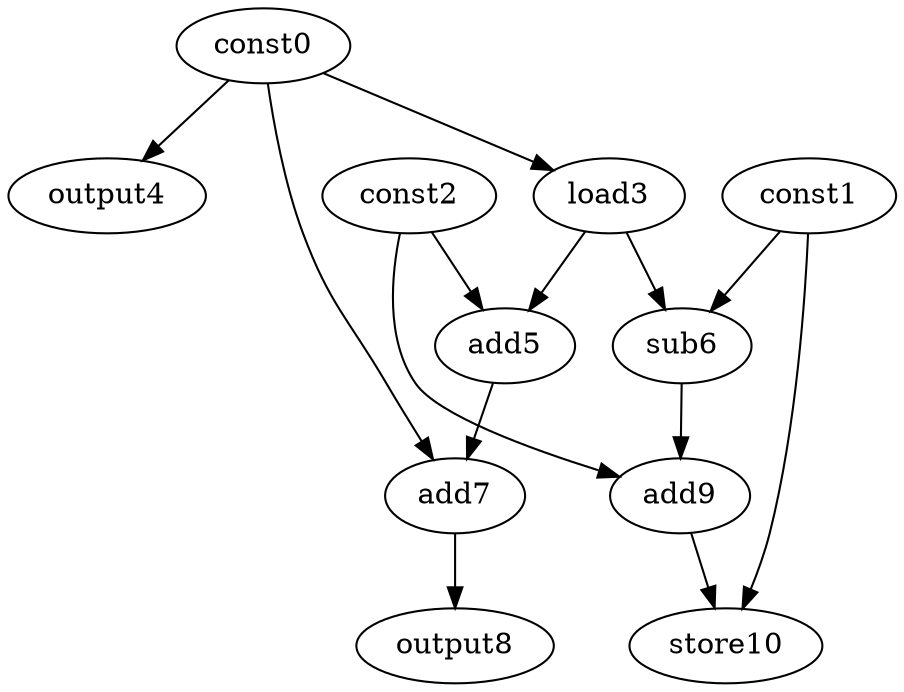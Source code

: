 digraph G { 
const0[opcode=const]; 
const1[opcode=const]; 
const2[opcode=const]; 
load3[opcode=load]; 
output4[opcode=output]; 
add5[opcode=add]; 
sub6[opcode=sub]; 
add7[opcode=add]; 
output8[opcode=output]; 
add9[opcode=add]; 
store10[opcode=store]; 
const0->load3[operand=0];
const0->output4[operand=0];
const2->add5[operand=0];
load3->add5[operand=1];
const1->sub6[operand=0];
load3->sub6[operand=1];
const0->add7[operand=0];
add5->add7[operand=1];
const2->add9[operand=0];
sub6->add9[operand=1];
add7->output8[operand=0];
add9->store10[operand=0];
const1->store10[operand=1];
}
